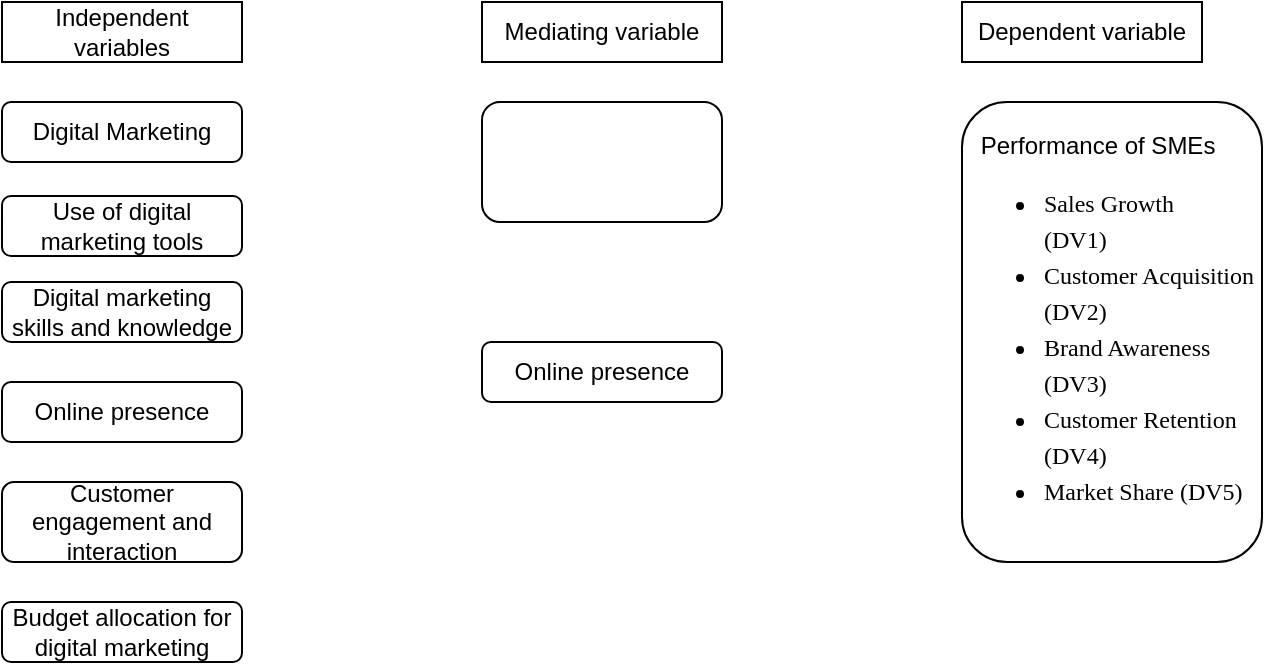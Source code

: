 <mxfile version="24.6.3" type="github">
  <diagram name="Page-1" id="i7ZxxaO9vWtbetZTcvCp">
    <mxGraphModel dx="794" dy="446" grid="1" gridSize="10" guides="1" tooltips="1" connect="1" arrows="1" fold="1" page="1" pageScale="1" pageWidth="827" pageHeight="1169" math="0" shadow="0">
      <root>
        <mxCell id="0" />
        <mxCell id="1" parent="0" />
        <mxCell id="2tQ-3NKmMj03zkAYcns6-1" value="Performance of SMEs&lt;span style=&quot;background-color: initial; font-family: &amp;quot;Times New Roman&amp;quot;; font-size: 7pt; text-indent: -0.25in;&quot;&gt;&amp;nbsp; &amp;nbsp; &amp;nbsp;&amp;nbsp;&lt;/span&gt;&lt;div style=&quot;&quot;&gt;&lt;p style=&quot;text-align: justify; text-indent: -0.25in; line-height: 150%;&quot; class=&quot;MsoListParagraph&quot;&gt;&lt;/p&gt;&lt;ul style=&quot;line-height: 130%;&quot;&gt;&lt;li style=&quot;text-align: left;&quot;&gt;&lt;font face=&quot;Times New Roman&quot;&gt;&lt;span style=&quot;line-height: 150%;&quot;&gt;Sales Growth (DV1)&lt;/span&gt;&lt;span style=&quot;text-indent: -0.25in; background-color: initial;&quot;&gt;&amp;nbsp;&amp;nbsp;&lt;/span&gt;&lt;/font&gt;&amp;nbsp;&lt;/li&gt;&lt;li style=&quot;text-align: left;&quot;&gt;&lt;font face=&quot;X64HokHst5-9Uktcb3Vd&quot;&gt;&lt;span style=&quot;line-height: 150%;&quot;&gt;Customer Acquisition (DV2)&lt;/span&gt;&lt;span style=&quot;text-indent: -0.25in; background-color: initial;&quot;&gt;&amp;nbsp;&lt;/span&gt;&lt;/font&gt;&lt;/li&gt;&lt;li style=&quot;text-align: left;&quot;&gt;&lt;font face=&quot;X64HokHst5-9Uktcb3Vd&quot;&gt;&lt;span style=&quot;line-height: 150%;&quot;&gt;Brand Awareness (DV3)&lt;/span&gt;&lt;span style=&quot;text-indent: -0.25in; background-color: initial;&quot;&gt;&amp;nbsp; &amp;nbsp; &amp;nbsp;&lt;/span&gt;&lt;/font&gt;&lt;/li&gt;&lt;li style=&quot;text-align: left;&quot;&gt;&lt;span style=&quot;line-height: 150%;&quot;&gt;&lt;font face=&quot;X64HokHst5-9Uktcb3Vd&quot;&gt;Customer Retention (DV4)&lt;/font&gt;&lt;/span&gt;&lt;/li&gt;&lt;li style=&quot;text-align: left;&quot;&gt;&lt;span style=&quot;line-height: 150%;&quot;&gt;&lt;font face=&quot;X64HokHst5-9Uktcb3Vd&quot;&gt;Market Share (DV5)&lt;/font&gt;&lt;/span&gt;&lt;/li&gt;&lt;/ul&gt;&lt;p&gt;&lt;/p&gt;&lt;/div&gt;" style="rounded=1;whiteSpace=wrap;html=1;" parent="1" vertex="1">
          <mxGeometry x="560" y="180" width="150" height="230" as="geometry" />
        </mxCell>
        <mxCell id="2tQ-3NKmMj03zkAYcns6-2" value="Dependent variable" style="rounded=0;whiteSpace=wrap;html=1;" parent="1" vertex="1">
          <mxGeometry x="560" y="130" width="120" height="30" as="geometry" />
        </mxCell>
        <mxCell id="2tQ-3NKmMj03zkAYcns6-3" value="" style="rounded=1;whiteSpace=wrap;html=1;" parent="1" vertex="1">
          <mxGeometry x="320" y="180" width="120" height="60" as="geometry" />
        </mxCell>
        <mxCell id="2tQ-3NKmMj03zkAYcns6-4" value="Mediating variable" style="rounded=0;whiteSpace=wrap;html=1;" parent="1" vertex="1">
          <mxGeometry x="320" y="130" width="120" height="30" as="geometry" />
        </mxCell>
        <mxCell id="2tQ-3NKmMj03zkAYcns6-5" value="Digital Marketing" style="rounded=1;whiteSpace=wrap;html=1;" parent="1" vertex="1">
          <mxGeometry x="80" y="180" width="120" height="30" as="geometry" />
        </mxCell>
        <mxCell id="2tQ-3NKmMj03zkAYcns6-6" value="Independent variables" style="rounded=0;whiteSpace=wrap;html=1;" parent="1" vertex="1">
          <mxGeometry x="80" y="130" width="120" height="30" as="geometry" />
        </mxCell>
        <mxCell id="drchkXUFCP3Y5GjsyxBY-1" value="Online presence" style="rounded=1;whiteSpace=wrap;html=1;" vertex="1" parent="1">
          <mxGeometry x="80" y="320" width="120" height="30" as="geometry" />
        </mxCell>
        <mxCell id="drchkXUFCP3Y5GjsyxBY-10" value="Use of digital marketing tools" style="rounded=1;whiteSpace=wrap;html=1;" vertex="1" parent="1">
          <mxGeometry x="80" y="227" width="120" height="30" as="geometry" />
        </mxCell>
        <mxCell id="drchkXUFCP3Y5GjsyxBY-11" value="Digital marketing skills and knowledge" style="rounded=1;whiteSpace=wrap;html=1;" vertex="1" parent="1">
          <mxGeometry x="80" y="270" width="120" height="30" as="geometry" />
        </mxCell>
        <mxCell id="drchkXUFCP3Y5GjsyxBY-12" value="Customer engagement and interaction" style="rounded=1;whiteSpace=wrap;html=1;" vertex="1" parent="1">
          <mxGeometry x="80" y="370" width="120" height="40" as="geometry" />
        </mxCell>
        <mxCell id="drchkXUFCP3Y5GjsyxBY-13" value="Budget allocation for digital marketing" style="rounded=1;whiteSpace=wrap;html=1;" vertex="1" parent="1">
          <mxGeometry x="80" y="430" width="120" height="30" as="geometry" />
        </mxCell>
        <mxCell id="drchkXUFCP3Y5GjsyxBY-14" value="Online presence" style="rounded=1;whiteSpace=wrap;html=1;" vertex="1" parent="1">
          <mxGeometry x="320" y="300" width="120" height="30" as="geometry" />
        </mxCell>
      </root>
    </mxGraphModel>
  </diagram>
</mxfile>
